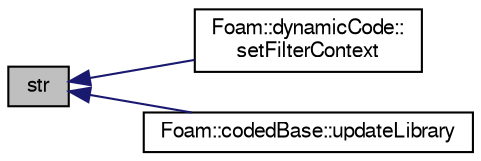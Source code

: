 digraph "str"
{
  bgcolor="transparent";
  edge [fontname="FreeSans",fontsize="10",labelfontname="FreeSans",labelfontsize="10"];
  node [fontname="FreeSans",fontsize="10",shape=record];
  rankdir="LR";
  Node1 [label="str",height=0.2,width=0.4,color="black", fillcolor="grey75", style="filled" fontcolor="black"];
  Node1 -> Node2 [dir="back",color="midnightblue",fontsize="10",style="solid",fontname="FreeSans"];
  Node2 [label="Foam::dynamicCode::\lsetFilterContext",height=0.2,width=0.4,color="black",URL="$a00573.html#a9fb6decafaa7baafa002326b82315d7c",tooltip="Define filter variables for code, codeInclude, SHA1sum. "];
  Node1 -> Node3 [dir="back",color="midnightblue",fontsize="10",style="solid",fontname="FreeSans"];
  Node3 [label="Foam::codedBase::updateLibrary",height=0.2,width=0.4,color="black",URL="$a00291.html#a382b80edbab412d94104c696e9d089b9",tooltip="Update library as required. "];
}
